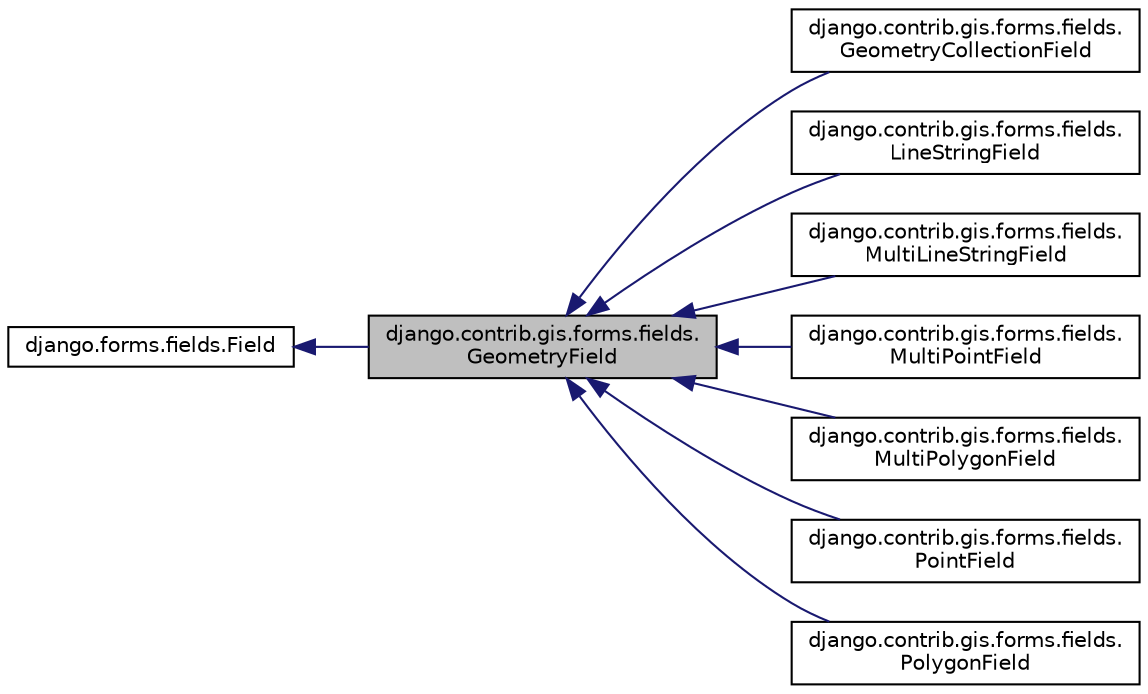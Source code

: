 digraph "django.contrib.gis.forms.fields.GeometryField"
{
 // LATEX_PDF_SIZE
  edge [fontname="Helvetica",fontsize="10",labelfontname="Helvetica",labelfontsize="10"];
  node [fontname="Helvetica",fontsize="10",shape=record];
  rankdir="LR";
  Node1 [label="django.contrib.gis.forms.fields.\lGeometryField",height=0.2,width=0.4,color="black", fillcolor="grey75", style="filled", fontcolor="black",tooltip=" "];
  Node2 -> Node1 [dir="back",color="midnightblue",fontsize="10",style="solid",fontname="Helvetica"];
  Node2 [label="django.forms.fields.Field",height=0.2,width=0.4,color="black", fillcolor="white", style="filled",URL="$d2/d0d/classdjango_1_1forms_1_1fields_1_1_field.html",tooltip=" "];
  Node1 -> Node3 [dir="back",color="midnightblue",fontsize="10",style="solid",fontname="Helvetica"];
  Node3 [label="django.contrib.gis.forms.fields.\lGeometryCollectionField",height=0.2,width=0.4,color="black", fillcolor="white", style="filled",URL="$d1/ddc/classdjango_1_1contrib_1_1gis_1_1forms_1_1fields_1_1_geometry_collection_field.html",tooltip=" "];
  Node1 -> Node4 [dir="back",color="midnightblue",fontsize="10",style="solid",fontname="Helvetica"];
  Node4 [label="django.contrib.gis.forms.fields.\lLineStringField",height=0.2,width=0.4,color="black", fillcolor="white", style="filled",URL="$d7/d19/classdjango_1_1contrib_1_1gis_1_1forms_1_1fields_1_1_line_string_field.html",tooltip=" "];
  Node1 -> Node5 [dir="back",color="midnightblue",fontsize="10",style="solid",fontname="Helvetica"];
  Node5 [label="django.contrib.gis.forms.fields.\lMultiLineStringField",height=0.2,width=0.4,color="black", fillcolor="white", style="filled",URL="$d6/dcf/classdjango_1_1contrib_1_1gis_1_1forms_1_1fields_1_1_multi_line_string_field.html",tooltip=" "];
  Node1 -> Node6 [dir="back",color="midnightblue",fontsize="10",style="solid",fontname="Helvetica"];
  Node6 [label="django.contrib.gis.forms.fields.\lMultiPointField",height=0.2,width=0.4,color="black", fillcolor="white", style="filled",URL="$df/d52/classdjango_1_1contrib_1_1gis_1_1forms_1_1fields_1_1_multi_point_field.html",tooltip=" "];
  Node1 -> Node7 [dir="back",color="midnightblue",fontsize="10",style="solid",fontname="Helvetica"];
  Node7 [label="django.contrib.gis.forms.fields.\lMultiPolygonField",height=0.2,width=0.4,color="black", fillcolor="white", style="filled",URL="$d9/d94/classdjango_1_1contrib_1_1gis_1_1forms_1_1fields_1_1_multi_polygon_field.html",tooltip=" "];
  Node1 -> Node8 [dir="back",color="midnightblue",fontsize="10",style="solid",fontname="Helvetica"];
  Node8 [label="django.contrib.gis.forms.fields.\lPointField",height=0.2,width=0.4,color="black", fillcolor="white", style="filled",URL="$d9/da9/classdjango_1_1contrib_1_1gis_1_1forms_1_1fields_1_1_point_field.html",tooltip=" "];
  Node1 -> Node9 [dir="back",color="midnightblue",fontsize="10",style="solid",fontname="Helvetica"];
  Node9 [label="django.contrib.gis.forms.fields.\lPolygonField",height=0.2,width=0.4,color="black", fillcolor="white", style="filled",URL="$d9/de3/classdjango_1_1contrib_1_1gis_1_1forms_1_1fields_1_1_polygon_field.html",tooltip=" "];
}
